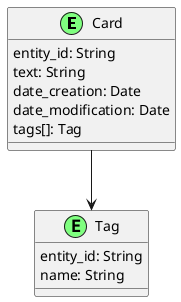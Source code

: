 @startuml

class Card << (E,#7fff7f) >> {
    entity_id: String
    text: String
    date_creation: Date
    date_modification: Date
    tags[]: Tag
}

class Tag << (E,#7fff7f) >>{
    entity_id: String
    name: String
}

Card --> Tag
@enduml
